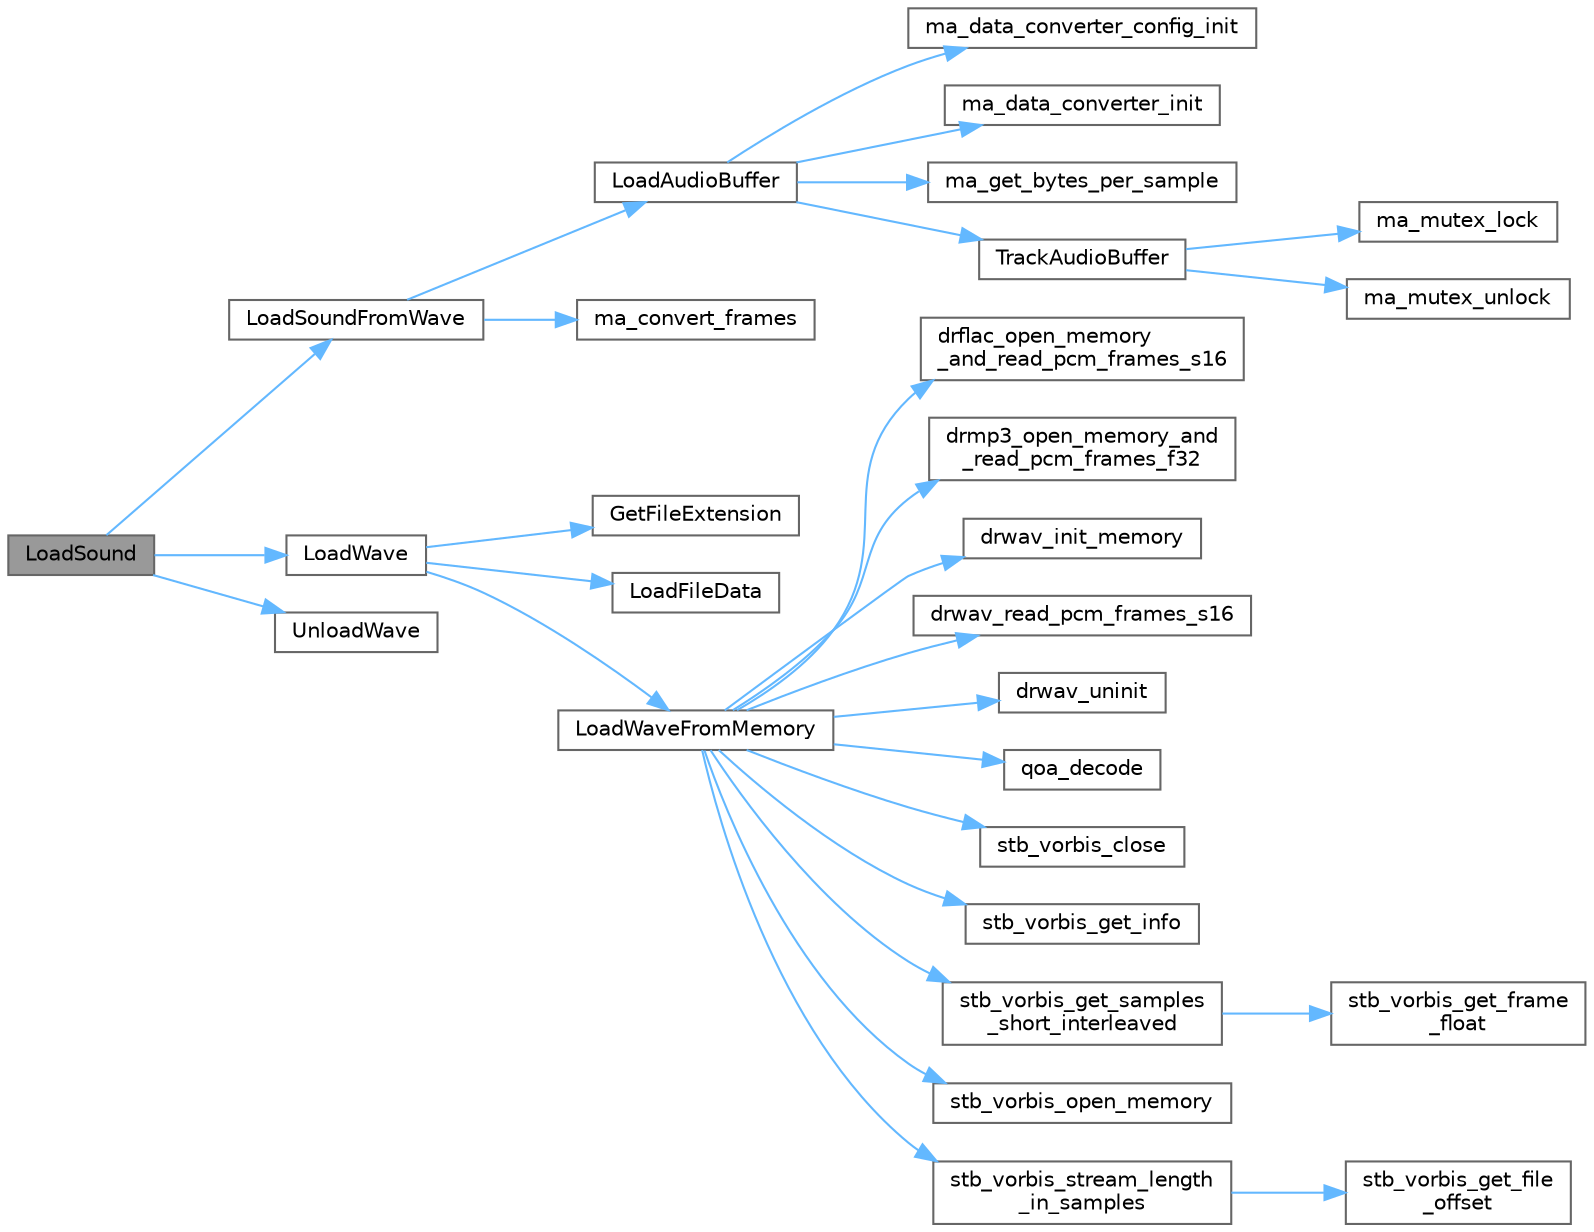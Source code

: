 digraph "LoadSound"
{
 // LATEX_PDF_SIZE
  bgcolor="transparent";
  edge [fontname=Helvetica,fontsize=10,labelfontname=Helvetica,labelfontsize=10];
  node [fontname=Helvetica,fontsize=10,shape=box,height=0.2,width=0.4];
  rankdir="LR";
  Node1 [id="Node000001",label="LoadSound",height=0.2,width=0.4,color="gray40", fillcolor="grey60", style="filled", fontcolor="black",tooltip=" "];
  Node1 -> Node2 [id="edge28_Node000001_Node000002",color="steelblue1",style="solid",tooltip=" "];
  Node2 [id="Node000002",label="LoadSoundFromWave",height=0.2,width=0.4,color="grey40", fillcolor="white", style="filled",URL="$_classes_2lib_2raudio_8c.html#aa9342d6a1156984d3501cb30a4f8666f",tooltip=" "];
  Node2 -> Node3 [id="edge29_Node000002_Node000003",color="steelblue1",style="solid",tooltip=" "];
  Node3 [id="Node000003",label="LoadAudioBuffer",height=0.2,width=0.4,color="grey40", fillcolor="white", style="filled",URL="$_classes_2lib_2raudio_8c.html#aef1f0cc18e0345f8e7549fb70db0a983",tooltip=" "];
  Node3 -> Node4 [id="edge30_Node000003_Node000004",color="steelblue1",style="solid",tooltip=" "];
  Node4 [id="Node000004",label="ma_data_converter_config_init",height=0.2,width=0.4,color="grey40", fillcolor="white", style="filled",URL="$_classes_2lib_2external_2miniaudio_8h.html#a1529efd5e047dd771d0cac4e02cb4d2d",tooltip=" "];
  Node3 -> Node5 [id="edge31_Node000003_Node000005",color="steelblue1",style="solid",tooltip=" "];
  Node5 [id="Node000005",label="ma_data_converter_init",height=0.2,width=0.4,color="grey40", fillcolor="white", style="filled",URL="$_classes_2lib_2external_2miniaudio_8h.html#a47767e5f9282b2815b0acba980c8f8ce",tooltip=" "];
  Node3 -> Node6 [id="edge32_Node000003_Node000006",color="steelblue1",style="solid",tooltip=" "];
  Node6 [id="Node000006",label="ma_get_bytes_per_sample",height=0.2,width=0.4,color="grey40", fillcolor="white", style="filled",URL="$_classes_2lib_2external_2miniaudio_8h.html#a040b6692a7503d59188e69e9fb1fef5b",tooltip=" "];
  Node3 -> Node7 [id="edge33_Node000003_Node000007",color="steelblue1",style="solid",tooltip=" "];
  Node7 [id="Node000007",label="TrackAudioBuffer",height=0.2,width=0.4,color="grey40", fillcolor="white", style="filled",URL="$_classes_2lib_2raudio_8c.html#a912517d1d741f983893b3d5d5afd8c10",tooltip=" "];
  Node7 -> Node8 [id="edge34_Node000007_Node000008",color="steelblue1",style="solid",tooltip=" "];
  Node8 [id="Node000008",label="ma_mutex_lock",height=0.2,width=0.4,color="grey40", fillcolor="white", style="filled",URL="$_classes_2lib_2external_2miniaudio_8h.html#a5d8aeed0e717c641c352764709c32312",tooltip=" "];
  Node7 -> Node9 [id="edge35_Node000007_Node000009",color="steelblue1",style="solid",tooltip=" "];
  Node9 [id="Node000009",label="ma_mutex_unlock",height=0.2,width=0.4,color="grey40", fillcolor="white", style="filled",URL="$_classes_2lib_2external_2miniaudio_8h.html#a12009edd971099a6787441e140e0efef",tooltip=" "];
  Node2 -> Node10 [id="edge36_Node000002_Node000010",color="steelblue1",style="solid",tooltip=" "];
  Node10 [id="Node000010",label="ma_convert_frames",height=0.2,width=0.4,color="grey40", fillcolor="white", style="filled",URL="$_classes_2lib_2external_2miniaudio_8h.html#a138a568249553bb5a69393edeca6d9d7",tooltip=" "];
  Node1 -> Node11 [id="edge37_Node000001_Node000011",color="steelblue1",style="solid",tooltip=" "];
  Node11 [id="Node000011",label="LoadWave",height=0.2,width=0.4,color="grey40", fillcolor="white", style="filled",URL="$_classes_2lib_2raudio_8c.html#a27f494d9da576990a700dea633dae401",tooltip=" "];
  Node11 -> Node12 [id="edge38_Node000011_Node000012",color="steelblue1",style="solid",tooltip=" "];
  Node12 [id="Node000012",label="GetFileExtension",height=0.2,width=0.4,color="grey40", fillcolor="white", style="filled",URL="$_old_2_classes_2lib_2rcore_8c.html#a9c1b5935011c9e2adda61e821e820ee0",tooltip=" "];
  Node11 -> Node13 [id="edge39_Node000011_Node000013",color="steelblue1",style="solid",tooltip=" "];
  Node13 [id="Node000013",label="LoadFileData",height=0.2,width=0.4,color="grey40", fillcolor="white", style="filled",URL="$_old_2_classes_2lib_2utils_8c.html#a4ccdbc7bac06ef2caea43c748f4bae27",tooltip=" "];
  Node11 -> Node14 [id="edge40_Node000011_Node000014",color="steelblue1",style="solid",tooltip=" "];
  Node14 [id="Node000014",label="LoadWaveFromMemory",height=0.2,width=0.4,color="grey40", fillcolor="white", style="filled",URL="$_classes_2lib_2raudio_8c.html#acfa56e4d55a15424c53108b89c7dbd79",tooltip=" "];
  Node14 -> Node15 [id="edge41_Node000014_Node000015",color="steelblue1",style="solid",tooltip=" "];
  Node15 [id="Node000015",label="drflac_open_memory\l_and_read_pcm_frames_s16",height=0.2,width=0.4,color="grey40", fillcolor="white", style="filled",URL="$_classes_2lib_2external_2dr__flac_8h.html#a31ea90a61b7391ab67249b98ea44c5e1",tooltip=" "];
  Node14 -> Node16 [id="edge42_Node000014_Node000016",color="steelblue1",style="solid",tooltip=" "];
  Node16 [id="Node000016",label="drmp3_open_memory_and\l_read_pcm_frames_f32",height=0.2,width=0.4,color="grey40", fillcolor="white", style="filled",URL="$_classes_2lib_2external_2dr__mp3_8h.html#a5fab2d5b1d2aadd2b2004682013e26b1",tooltip=" "];
  Node14 -> Node17 [id="edge43_Node000014_Node000017",color="steelblue1",style="solid",tooltip=" "];
  Node17 [id="Node000017",label="drwav_init_memory",height=0.2,width=0.4,color="grey40", fillcolor="white", style="filled",URL="$_classes_2lib_2external_2dr__wav_8h.html#a8133667245ee84be65c58c972411858b",tooltip=" "];
  Node14 -> Node18 [id="edge44_Node000014_Node000018",color="steelblue1",style="solid",tooltip=" "];
  Node18 [id="Node000018",label="drwav_read_pcm_frames_s16",height=0.2,width=0.4,color="grey40", fillcolor="white", style="filled",URL="$_classes_2lib_2external_2dr__wav_8h.html#acf48d38f1258631922c4f4ab5b8357d7",tooltip=" "];
  Node14 -> Node19 [id="edge45_Node000014_Node000019",color="steelblue1",style="solid",tooltip=" "];
  Node19 [id="Node000019",label="drwav_uninit",height=0.2,width=0.4,color="grey40", fillcolor="white", style="filled",URL="$_classes_2lib_2external_2dr__wav_8h.html#acf4995813b3b22f0322863c5b4b45d24",tooltip=" "];
  Node14 -> Node20 [id="edge46_Node000014_Node000020",color="steelblue1",style="solid",tooltip=" "];
  Node20 [id="Node000020",label="qoa_decode",height=0.2,width=0.4,color="grey40", fillcolor="white", style="filled",URL="$_classes_2lib_2external_2qoa_8h.html#aa6cdde6612dc54bcc6db683c550b712d",tooltip=" "];
  Node14 -> Node21 [id="edge47_Node000014_Node000021",color="steelblue1",style="solid",tooltip=" "];
  Node21 [id="Node000021",label="stb_vorbis_close",height=0.2,width=0.4,color="grey40", fillcolor="white", style="filled",URL="$_classes_2lib_2external_2stb__vorbis_8c.html#ac4dca2244a6db648d2e6f3cbf6961e3e",tooltip=" "];
  Node14 -> Node22 [id="edge48_Node000014_Node000022",color="steelblue1",style="solid",tooltip=" "];
  Node22 [id="Node000022",label="stb_vorbis_get_info",height=0.2,width=0.4,color="grey40", fillcolor="white", style="filled",URL="$_classes_2lib_2external_2stb__vorbis_8c.html#a3a3b2986c40459438b26b2cf7747c171",tooltip=" "];
  Node14 -> Node23 [id="edge49_Node000014_Node000023",color="steelblue1",style="solid",tooltip=" "];
  Node23 [id="Node000023",label="stb_vorbis_get_samples\l_short_interleaved",height=0.2,width=0.4,color="grey40", fillcolor="white", style="filled",URL="$_classes_2lib_2external_2stb__vorbis_8c.html#ade776d535501af37f599e05ff289f3fe",tooltip=" "];
  Node23 -> Node24 [id="edge50_Node000023_Node000024",color="steelblue1",style="solid",tooltip=" "];
  Node24 [id="Node000024",label="stb_vorbis_get_frame\l_float",height=0.2,width=0.4,color="grey40", fillcolor="white", style="filled",URL="$_classes_2lib_2external_2stb__vorbis_8c.html#a3b2691d598485e0c5e1b4ac56173a0ce",tooltip=" "];
  Node14 -> Node25 [id="edge51_Node000014_Node000025",color="steelblue1",style="solid",tooltip=" "];
  Node25 [id="Node000025",label="stb_vorbis_open_memory",height=0.2,width=0.4,color="grey40", fillcolor="white", style="filled",URL="$_classes_2lib_2external_2stb__vorbis_8c.html#aa1e71be707b2259dd5a8c5fd9db50f05",tooltip=" "];
  Node14 -> Node26 [id="edge52_Node000014_Node000026",color="steelblue1",style="solid",tooltip=" "];
  Node26 [id="Node000026",label="stb_vorbis_stream_length\l_in_samples",height=0.2,width=0.4,color="grey40", fillcolor="white", style="filled",URL="$_classes_2lib_2external_2stb__vorbis_8c.html#adb847e190ac0976bb84d78e00b8048b0",tooltip=" "];
  Node26 -> Node27 [id="edge53_Node000026_Node000027",color="steelblue1",style="solid",tooltip=" "];
  Node27 [id="Node000027",label="stb_vorbis_get_file\l_offset",height=0.2,width=0.4,color="grey40", fillcolor="white", style="filled",URL="$_classes_2lib_2external_2stb__vorbis_8c.html#a91bf63ae7792007878687351cc9eb02b",tooltip=" "];
  Node1 -> Node28 [id="edge54_Node000001_Node000028",color="steelblue1",style="solid",tooltip=" "];
  Node28 [id="Node000028",label="UnloadWave",height=0.2,width=0.4,color="grey40", fillcolor="white", style="filled",URL="$_classes_2lib_2raudio_8c.html#aa455d4811cc2f37734a4decbacdfa2a6",tooltip=" "];
}
